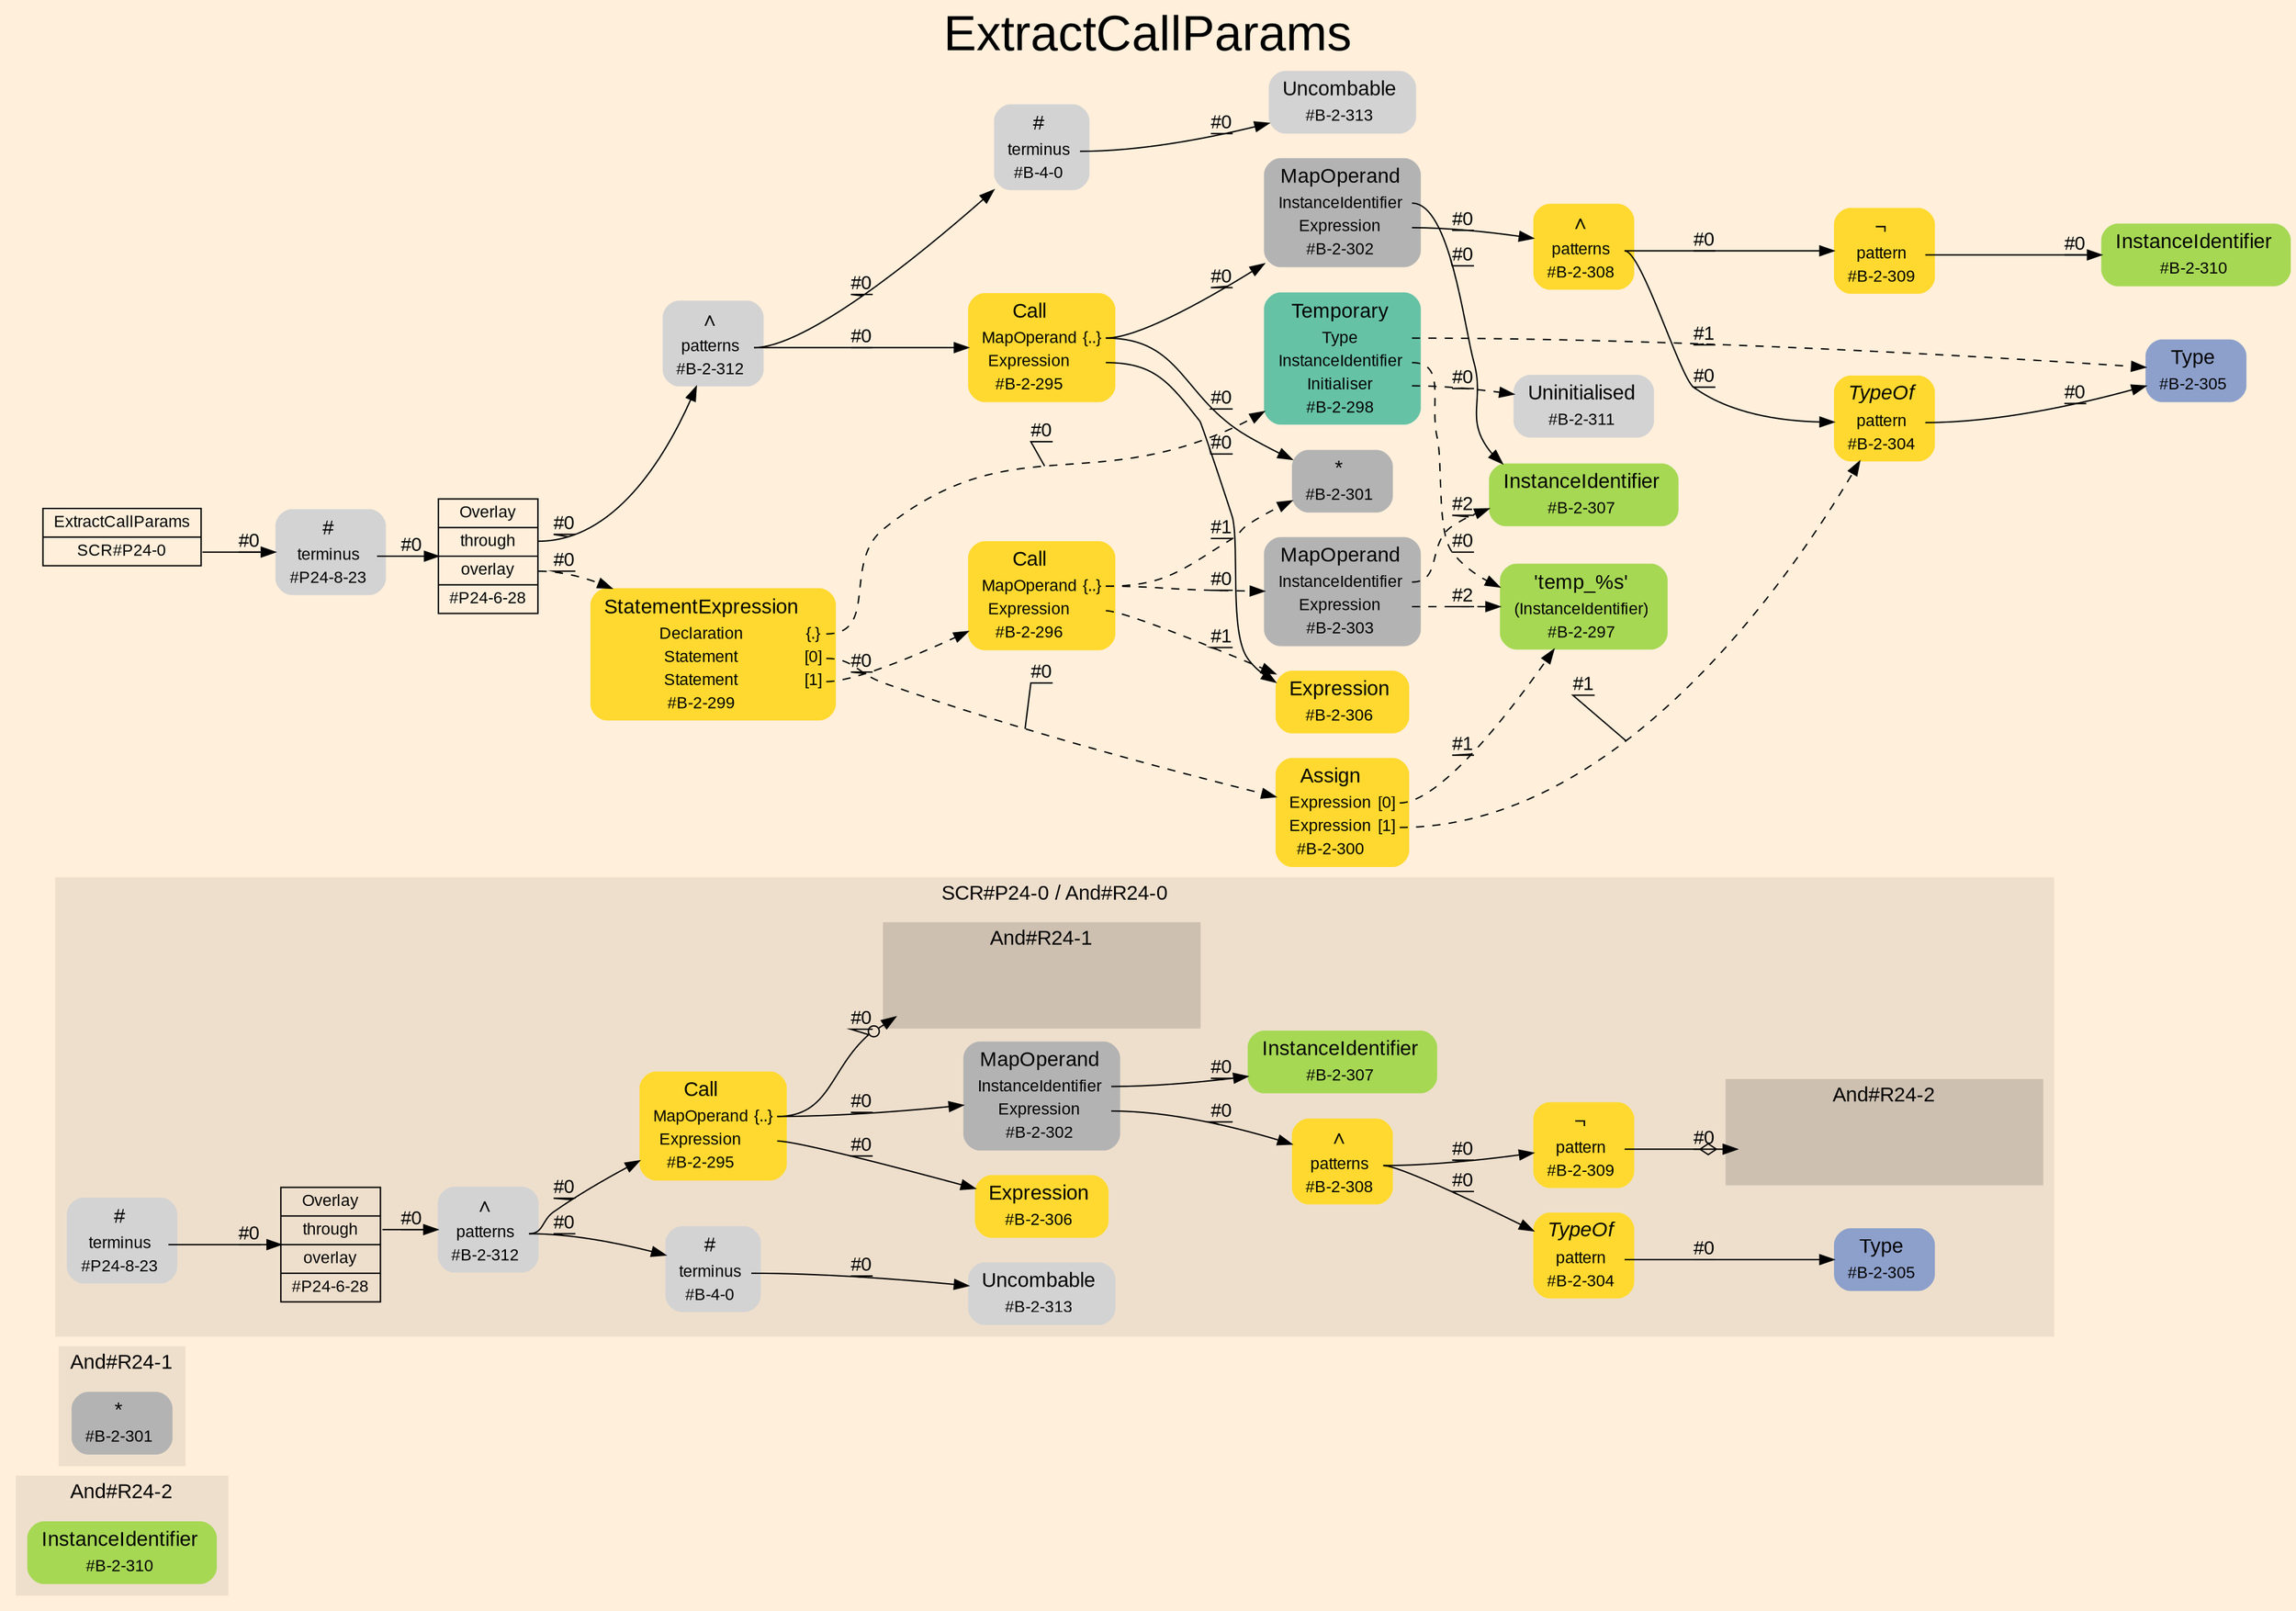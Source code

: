 digraph "ExtractCallParams" {
label = "ExtractCallParams"
labelloc = t
fontsize = "36"
graph [
    rankdir = "LR"
    ranksep = 0.3
    bgcolor = antiquewhite1
    color = black
    fontcolor = black
    fontname = "Arial"
];
node [
    fontname = "Arial"
];
edge [
    fontname = "Arial"
];

// -------------------- figure And#R24-2 --------------------
// -------- region And#R24-2 ----------
subgraph "clusterAnd#R24-2" {
    label = "And#R24-2"
    style = "filled"
    color = antiquewhite2
    fontsize = "15"
    "And#R24-2/#B-2-310" [
        // -------- block And#R24-2/#B-2-310 ----------
        shape = "plaintext"
        fillcolor = "/set28/5"
        label = <<TABLE BORDER="0" CELLBORDER="0" CELLSPACING="0">
         <TR><TD><FONT POINT-SIZE="15.0">InstanceIdentifier</FONT></TD><TD></TD></TR>
         <TR><TD>#B-2-310</TD><TD PORT="port0"></TD></TR>
        </TABLE>>
        style = "rounded,filled"
        fontsize = "12"
    ];
    
}


// -------------------- figure And#R24-1 --------------------
// -------- region And#R24-1 ----------
subgraph "clusterAnd#R24-1" {
    label = "And#R24-1"
    style = "filled"
    color = antiquewhite2
    fontsize = "15"
    "And#R24-1/#B-2-301" [
        // -------- block And#R24-1/#B-2-301 ----------
        shape = "plaintext"
        fillcolor = "/set28/8"
        label = <<TABLE BORDER="0" CELLBORDER="0" CELLSPACING="0">
         <TR><TD><FONT POINT-SIZE="15.0">*</FONT></TD><TD></TD></TR>
         <TR><TD>#B-2-301</TD><TD PORT="port0"></TD></TR>
        </TABLE>>
        style = "rounded,filled"
        fontsize = "12"
    ];
    
}


// -------------------- figure And#R24-0 --------------------
// -------- region And#R24-0 ----------
subgraph "clusterAnd#R24-0" {
    label = "SCR#P24-0 / And#R24-0"
    style = "filled"
    color = antiquewhite2
    fontsize = "15"
    "And#R24-0/#B-2-307" [
        // -------- block And#R24-0/#B-2-307 ----------
        shape = "plaintext"
        fillcolor = "/set28/5"
        label = <<TABLE BORDER="0" CELLBORDER="0" CELLSPACING="0">
         <TR><TD><FONT POINT-SIZE="15.0">InstanceIdentifier</FONT></TD><TD></TD></TR>
         <TR><TD>#B-2-307</TD><TD PORT="port0"></TD></TR>
        </TABLE>>
        style = "rounded,filled"
        fontsize = "12"
    ];
    
    "And#R24-0/#B-2-302" [
        // -------- block And#R24-0/#B-2-302 ----------
        shape = "plaintext"
        fillcolor = "/set28/8"
        label = <<TABLE BORDER="0" CELLBORDER="0" CELLSPACING="0">
         <TR><TD><FONT POINT-SIZE="15.0">MapOperand</FONT></TD><TD></TD></TR>
         <TR><TD>InstanceIdentifier</TD><TD PORT="port0"></TD></TR>
         <TR><TD>Expression</TD><TD PORT="port1"></TD></TR>
         <TR><TD>#B-2-302</TD><TD PORT="port2"></TD></TR>
        </TABLE>>
        style = "rounded,filled"
        fontsize = "12"
    ];
    
    "And#R24-0/#B-2-304" [
        // -------- block And#R24-0/#B-2-304 ----------
        shape = "plaintext"
        fillcolor = "/set28/6"
        label = <<TABLE BORDER="0" CELLBORDER="0" CELLSPACING="0">
         <TR><TD><FONT POINT-SIZE="15.0"><I>TypeOf</I></FONT></TD><TD></TD></TR>
         <TR><TD>pattern</TD><TD PORT="port0"></TD></TR>
         <TR><TD>#B-2-304</TD><TD PORT="port1"></TD></TR>
        </TABLE>>
        style = "rounded,filled"
        fontsize = "12"
    ];
    
    "And#R24-0/#B-2-309" [
        // -------- block And#R24-0/#B-2-309 ----------
        shape = "plaintext"
        fillcolor = "/set28/6"
        label = <<TABLE BORDER="0" CELLBORDER="0" CELLSPACING="0">
         <TR><TD><FONT POINT-SIZE="15.0">¬</FONT></TD><TD></TD></TR>
         <TR><TD>pattern</TD><TD PORT="port0"></TD></TR>
         <TR><TD>#B-2-309</TD><TD PORT="port1"></TD></TR>
        </TABLE>>
        style = "rounded,filled"
        fontsize = "12"
    ];
    
    "And#R24-0/#B-4-0" [
        // -------- block And#R24-0/#B-4-0 ----------
        shape = "plaintext"
        label = <<TABLE BORDER="0" CELLBORDER="0" CELLSPACING="0">
         <TR><TD><FONT POINT-SIZE="15.0">#</FONT></TD><TD></TD></TR>
         <TR><TD>terminus</TD><TD PORT="port0"></TD></TR>
         <TR><TD>#B-4-0</TD><TD PORT="port1"></TD></TR>
        </TABLE>>
        style = "rounded,filled"
        fontsize = "12"
    ];
    
    "And#R24-0/#B-2-306" [
        // -------- block And#R24-0/#B-2-306 ----------
        shape = "plaintext"
        fillcolor = "/set28/6"
        label = <<TABLE BORDER="0" CELLBORDER="0" CELLSPACING="0">
         <TR><TD><FONT POINT-SIZE="15.0">Expression</FONT></TD><TD></TD></TR>
         <TR><TD>#B-2-306</TD><TD PORT="port0"></TD></TR>
        </TABLE>>
        style = "rounded,filled"
        fontsize = "12"
    ];
    
    "And#R24-0/#B-2-305" [
        // -------- block And#R24-0/#B-2-305 ----------
        shape = "plaintext"
        fillcolor = "/set28/3"
        label = <<TABLE BORDER="0" CELLBORDER="0" CELLSPACING="0">
         <TR><TD><FONT POINT-SIZE="15.0">Type</FONT></TD><TD></TD></TR>
         <TR><TD>#B-2-305</TD><TD PORT="port0"></TD></TR>
        </TABLE>>
        style = "rounded,filled"
        fontsize = "12"
    ];
    
    "And#R24-0/#B-2-308" [
        // -------- block And#R24-0/#B-2-308 ----------
        shape = "plaintext"
        fillcolor = "/set28/6"
        label = <<TABLE BORDER="0" CELLBORDER="0" CELLSPACING="0">
         <TR><TD><FONT POINT-SIZE="15.0">∧</FONT></TD><TD></TD></TR>
         <TR><TD>patterns</TD><TD PORT="port0"></TD></TR>
         <TR><TD>#B-2-308</TD><TD PORT="port1"></TD></TR>
        </TABLE>>
        style = "rounded,filled"
        fontsize = "12"
    ];
    
    "And#R24-0/#P24-8-23" [
        // -------- block And#R24-0/#P24-8-23 ----------
        shape = "plaintext"
        label = <<TABLE BORDER="0" CELLBORDER="0" CELLSPACING="0">
         <TR><TD><FONT POINT-SIZE="15.0">#</FONT></TD><TD></TD></TR>
         <TR><TD>terminus</TD><TD PORT="port0"></TD></TR>
         <TR><TD>#P24-8-23</TD><TD PORT="port1"></TD></TR>
        </TABLE>>
        style = "rounded,filled"
        fontsize = "12"
    ];
    
    "And#R24-0/#B-2-313" [
        // -------- block And#R24-0/#B-2-313 ----------
        shape = "plaintext"
        label = <<TABLE BORDER="0" CELLBORDER="0" CELLSPACING="0">
         <TR><TD><FONT POINT-SIZE="15.0">Uncombable</FONT></TD><TD></TD></TR>
         <TR><TD>#B-2-313</TD><TD PORT="port0"></TD></TR>
        </TABLE>>
        style = "rounded,filled"
        fontsize = "12"
    ];
    
    "And#R24-0/#B-2-295" [
        // -------- block And#R24-0/#B-2-295 ----------
        shape = "plaintext"
        fillcolor = "/set28/6"
        label = <<TABLE BORDER="0" CELLBORDER="0" CELLSPACING="0">
         <TR><TD><FONT POINT-SIZE="15.0">Call</FONT></TD><TD></TD></TR>
         <TR><TD>MapOperand</TD><TD PORT="port0">{..}</TD></TR>
         <TR><TD>Expression</TD><TD PORT="port1"></TD></TR>
         <TR><TD>#B-2-295</TD><TD PORT="port2"></TD></TR>
        </TABLE>>
        style = "rounded,filled"
        fontsize = "12"
    ];
    
    "And#R24-0/#B-2-312" [
        // -------- block And#R24-0/#B-2-312 ----------
        shape = "plaintext"
        label = <<TABLE BORDER="0" CELLBORDER="0" CELLSPACING="0">
         <TR><TD><FONT POINT-SIZE="15.0">∧</FONT></TD><TD></TD></TR>
         <TR><TD>patterns</TD><TD PORT="port0"></TD></TR>
         <TR><TD>#B-2-312</TD><TD PORT="port1"></TD></TR>
        </TABLE>>
        style = "rounded,filled"
        fontsize = "12"
    ];
    
    "And#R24-0/#P24-6-28" [
        // -------- block And#R24-0/#P24-6-28 ----------
        shape = "record"
        fillcolor = antiquewhite2
        label = "<fixed> Overlay | <port0> through | <port1> overlay | <port2> #P24-6-28"
        style = "filled"
        fontsize = "12"
        color = black
        fontcolor = black
    ];
    
    // -------- region And#R24-0/And#R24-1 ----------
    subgraph "clusterAnd#R24-0/And#R24-1" {
        label = "And#R24-1"
        style = "filled"
        color = antiquewhite3
        fontsize = "15"
        "And#R24-0/And#R24-1/#B-2-301" [
            // -------- block And#R24-0/And#R24-1/#B-2-301 ----------
            shape = none
            fillcolor = "/set28/8"
            style = "invisible"
        ];
        
    }
    
    // -------- region And#R24-0/And#R24-2 ----------
    subgraph "clusterAnd#R24-0/And#R24-2" {
        label = "And#R24-2"
        style = "filled"
        color = antiquewhite3
        fontsize = "15"
        "And#R24-0/And#R24-2/#B-2-310" [
            // -------- block And#R24-0/And#R24-2/#B-2-310 ----------
            shape = none
            fillcolor = "/set28/5"
            style = "invisible"
        ];
        
    }
    
}

"And#R24-0/#B-2-302":port0 -> "And#R24-0/#B-2-307" [
    label = "#0"
    decorate = true
    color = black
    fontcolor = black
];

"And#R24-0/#B-2-302":port1 -> "And#R24-0/#B-2-308" [
    label = "#0"
    decorate = true
    color = black
    fontcolor = black
];

"And#R24-0/#B-2-304":port0 -> "And#R24-0/#B-2-305" [
    label = "#0"
    decorate = true
    color = black
    fontcolor = black
];

"And#R24-0/#B-2-309":port0 -> "And#R24-0/And#R24-2/#B-2-310" [
    arrowhead="normalnoneodiamond"
    label = "#0"
    decorate = true
    color = black
    fontcolor = black
];

"And#R24-0/#B-4-0":port0 -> "And#R24-0/#B-2-313" [
    label = "#0"
    decorate = true
    color = black
    fontcolor = black
];

"And#R24-0/#B-2-308":port0 -> "And#R24-0/#B-2-304" [
    label = "#0"
    decorate = true
    color = black
    fontcolor = black
];

"And#R24-0/#B-2-308":port0 -> "And#R24-0/#B-2-309" [
    label = "#0"
    decorate = true
    color = black
    fontcolor = black
];

"And#R24-0/#P24-8-23":port0 -> "And#R24-0/#P24-6-28" [
    label = "#0"
    decorate = true
    color = black
    fontcolor = black
];

"And#R24-0/#B-2-295":port0 -> "And#R24-0/And#R24-1/#B-2-301" [
    arrowhead="normalnoneodot"
    label = "#0"
    decorate = true
    color = black
    fontcolor = black
];

"And#R24-0/#B-2-295":port0 -> "And#R24-0/#B-2-302" [
    label = "#0"
    decorate = true
    color = black
    fontcolor = black
];

"And#R24-0/#B-2-295":port1 -> "And#R24-0/#B-2-306" [
    label = "#0"
    decorate = true
    color = black
    fontcolor = black
];

"And#R24-0/#B-2-312":port0 -> "And#R24-0/#B-2-295" [
    label = "#0"
    decorate = true
    color = black
    fontcolor = black
];

"And#R24-0/#B-2-312":port0 -> "And#R24-0/#B-4-0" [
    label = "#0"
    decorate = true
    color = black
    fontcolor = black
];

"And#R24-0/#P24-6-28":port0 -> "And#R24-0/#B-2-312" [
    label = "#0"
    decorate = true
    color = black
    fontcolor = black
];


// -------------------- transformation figure --------------------
"CR#P24-0" [
    // -------- block CR#P24-0 ----------
    shape = "record"
    fillcolor = antiquewhite1
    label = "<fixed> ExtractCallParams | <port0> SCR#P24-0"
    style = "filled"
    fontsize = "12"
    color = black
    fontcolor = black
];

"#P24-8-23" [
    // -------- block #P24-8-23 ----------
    shape = "plaintext"
    label = <<TABLE BORDER="0" CELLBORDER="0" CELLSPACING="0">
     <TR><TD><FONT POINT-SIZE="15.0">#</FONT></TD><TD></TD></TR>
     <TR><TD>terminus</TD><TD PORT="port0"></TD></TR>
     <TR><TD>#P24-8-23</TD><TD PORT="port1"></TD></TR>
    </TABLE>>
    style = "rounded,filled"
    fontsize = "12"
];

"#P24-6-28" [
    // -------- block #P24-6-28 ----------
    shape = "record"
    fillcolor = antiquewhite1
    label = "<fixed> Overlay | <port0> through | <port1> overlay | <port2> #P24-6-28"
    style = "filled"
    fontsize = "12"
    color = black
    fontcolor = black
];

"#B-2-312" [
    // -------- block #B-2-312 ----------
    shape = "plaintext"
    label = <<TABLE BORDER="0" CELLBORDER="0" CELLSPACING="0">
     <TR><TD><FONT POINT-SIZE="15.0">∧</FONT></TD><TD></TD></TR>
     <TR><TD>patterns</TD><TD PORT="port0"></TD></TR>
     <TR><TD>#B-2-312</TD><TD PORT="port1"></TD></TR>
    </TABLE>>
    style = "rounded,filled"
    fontsize = "12"
];

"#B-2-295" [
    // -------- block #B-2-295 ----------
    shape = "plaintext"
    fillcolor = "/set28/6"
    label = <<TABLE BORDER="0" CELLBORDER="0" CELLSPACING="0">
     <TR><TD><FONT POINT-SIZE="15.0">Call</FONT></TD><TD></TD></TR>
     <TR><TD>MapOperand</TD><TD PORT="port0">{..}</TD></TR>
     <TR><TD>Expression</TD><TD PORT="port1"></TD></TR>
     <TR><TD>#B-2-295</TD><TD PORT="port2"></TD></TR>
    </TABLE>>
    style = "rounded,filled"
    fontsize = "12"
];

"#B-2-301" [
    // -------- block #B-2-301 ----------
    shape = "plaintext"
    fillcolor = "/set28/8"
    label = <<TABLE BORDER="0" CELLBORDER="0" CELLSPACING="0">
     <TR><TD><FONT POINT-SIZE="15.0">*</FONT></TD><TD></TD></TR>
     <TR><TD>#B-2-301</TD><TD PORT="port0"></TD></TR>
    </TABLE>>
    style = "rounded,filled"
    fontsize = "12"
];

"#B-2-302" [
    // -------- block #B-2-302 ----------
    shape = "plaintext"
    fillcolor = "/set28/8"
    label = <<TABLE BORDER="0" CELLBORDER="0" CELLSPACING="0">
     <TR><TD><FONT POINT-SIZE="15.0">MapOperand</FONT></TD><TD></TD></TR>
     <TR><TD>InstanceIdentifier</TD><TD PORT="port0"></TD></TR>
     <TR><TD>Expression</TD><TD PORT="port1"></TD></TR>
     <TR><TD>#B-2-302</TD><TD PORT="port2"></TD></TR>
    </TABLE>>
    style = "rounded,filled"
    fontsize = "12"
];

"#B-2-307" [
    // -------- block #B-2-307 ----------
    shape = "plaintext"
    fillcolor = "/set28/5"
    label = <<TABLE BORDER="0" CELLBORDER="0" CELLSPACING="0">
     <TR><TD><FONT POINT-SIZE="15.0">InstanceIdentifier</FONT></TD><TD></TD></TR>
     <TR><TD>#B-2-307</TD><TD PORT="port0"></TD></TR>
    </TABLE>>
    style = "rounded,filled"
    fontsize = "12"
];

"#B-2-308" [
    // -------- block #B-2-308 ----------
    shape = "plaintext"
    fillcolor = "/set28/6"
    label = <<TABLE BORDER="0" CELLBORDER="0" CELLSPACING="0">
     <TR><TD><FONT POINT-SIZE="15.0">∧</FONT></TD><TD></TD></TR>
     <TR><TD>patterns</TD><TD PORT="port0"></TD></TR>
     <TR><TD>#B-2-308</TD><TD PORT="port1"></TD></TR>
    </TABLE>>
    style = "rounded,filled"
    fontsize = "12"
];

"#B-2-304" [
    // -------- block #B-2-304 ----------
    shape = "plaintext"
    fillcolor = "/set28/6"
    label = <<TABLE BORDER="0" CELLBORDER="0" CELLSPACING="0">
     <TR><TD><FONT POINT-SIZE="15.0"><I>TypeOf</I></FONT></TD><TD></TD></TR>
     <TR><TD>pattern</TD><TD PORT="port0"></TD></TR>
     <TR><TD>#B-2-304</TD><TD PORT="port1"></TD></TR>
    </TABLE>>
    style = "rounded,filled"
    fontsize = "12"
];

"#B-2-305" [
    // -------- block #B-2-305 ----------
    shape = "plaintext"
    fillcolor = "/set28/3"
    label = <<TABLE BORDER="0" CELLBORDER="0" CELLSPACING="0">
     <TR><TD><FONT POINT-SIZE="15.0">Type</FONT></TD><TD></TD></TR>
     <TR><TD>#B-2-305</TD><TD PORT="port0"></TD></TR>
    </TABLE>>
    style = "rounded,filled"
    fontsize = "12"
];

"#B-2-309" [
    // -------- block #B-2-309 ----------
    shape = "plaintext"
    fillcolor = "/set28/6"
    label = <<TABLE BORDER="0" CELLBORDER="0" CELLSPACING="0">
     <TR><TD><FONT POINT-SIZE="15.0">¬</FONT></TD><TD></TD></TR>
     <TR><TD>pattern</TD><TD PORT="port0"></TD></TR>
     <TR><TD>#B-2-309</TD><TD PORT="port1"></TD></TR>
    </TABLE>>
    style = "rounded,filled"
    fontsize = "12"
];

"#B-2-310" [
    // -------- block #B-2-310 ----------
    shape = "plaintext"
    fillcolor = "/set28/5"
    label = <<TABLE BORDER="0" CELLBORDER="0" CELLSPACING="0">
     <TR><TD><FONT POINT-SIZE="15.0">InstanceIdentifier</FONT></TD><TD></TD></TR>
     <TR><TD>#B-2-310</TD><TD PORT="port0"></TD></TR>
    </TABLE>>
    style = "rounded,filled"
    fontsize = "12"
];

"#B-2-306" [
    // -------- block #B-2-306 ----------
    shape = "plaintext"
    fillcolor = "/set28/6"
    label = <<TABLE BORDER="0" CELLBORDER="0" CELLSPACING="0">
     <TR><TD><FONT POINT-SIZE="15.0">Expression</FONT></TD><TD></TD></TR>
     <TR><TD>#B-2-306</TD><TD PORT="port0"></TD></TR>
    </TABLE>>
    style = "rounded,filled"
    fontsize = "12"
];

"#B-4-0" [
    // -------- block #B-4-0 ----------
    shape = "plaintext"
    label = <<TABLE BORDER="0" CELLBORDER="0" CELLSPACING="0">
     <TR><TD><FONT POINT-SIZE="15.0">#</FONT></TD><TD></TD></TR>
     <TR><TD>terminus</TD><TD PORT="port0"></TD></TR>
     <TR><TD>#B-4-0</TD><TD PORT="port1"></TD></TR>
    </TABLE>>
    style = "rounded,filled"
    fontsize = "12"
];

"#B-2-313" [
    // -------- block #B-2-313 ----------
    shape = "plaintext"
    label = <<TABLE BORDER="0" CELLBORDER="0" CELLSPACING="0">
     <TR><TD><FONT POINT-SIZE="15.0">Uncombable</FONT></TD><TD></TD></TR>
     <TR><TD>#B-2-313</TD><TD PORT="port0"></TD></TR>
    </TABLE>>
    style = "rounded,filled"
    fontsize = "12"
];

"#B-2-299" [
    // -------- block #B-2-299 ----------
    shape = "plaintext"
    fillcolor = "/set28/6"
    label = <<TABLE BORDER="0" CELLBORDER="0" CELLSPACING="0">
     <TR><TD><FONT POINT-SIZE="15.0">StatementExpression</FONT></TD><TD></TD></TR>
     <TR><TD>Declaration</TD><TD PORT="port0">{.}</TD></TR>
     <TR><TD>Statement</TD><TD PORT="port1">[0]</TD></TR>
     <TR><TD>Statement</TD><TD PORT="port2">[1]</TD></TR>
     <TR><TD>#B-2-299</TD><TD PORT="port3"></TD></TR>
    </TABLE>>
    style = "rounded,filled"
    fontsize = "12"
];

"#B-2-298" [
    // -------- block #B-2-298 ----------
    shape = "plaintext"
    fillcolor = "/set28/1"
    label = <<TABLE BORDER="0" CELLBORDER="0" CELLSPACING="0">
     <TR><TD><FONT POINT-SIZE="15.0">Temporary</FONT></TD><TD></TD></TR>
     <TR><TD>Type</TD><TD PORT="port0"></TD></TR>
     <TR><TD>InstanceIdentifier</TD><TD PORT="port1"></TD></TR>
     <TR><TD>Initialiser</TD><TD PORT="port2"></TD></TR>
     <TR><TD>#B-2-298</TD><TD PORT="port3"></TD></TR>
    </TABLE>>
    style = "rounded,filled"
    fontsize = "12"
];

"#B-2-297" [
    // -------- block #B-2-297 ----------
    shape = "plaintext"
    fillcolor = "/set28/5"
    label = <<TABLE BORDER="0" CELLBORDER="0" CELLSPACING="0">
     <TR><TD><FONT POINT-SIZE="15.0">'temp_%s'</FONT></TD><TD></TD></TR>
     <TR><TD>(InstanceIdentifier)</TD><TD PORT="port0"></TD></TR>
     <TR><TD>#B-2-297</TD><TD PORT="port1"></TD></TR>
    </TABLE>>
    style = "rounded,filled"
    fontsize = "12"
];

"#B-2-311" [
    // -------- block #B-2-311 ----------
    shape = "plaintext"
    label = <<TABLE BORDER="0" CELLBORDER="0" CELLSPACING="0">
     <TR><TD><FONT POINT-SIZE="15.0">Uninitialised</FONT></TD><TD></TD></TR>
     <TR><TD>#B-2-311</TD><TD PORT="port0"></TD></TR>
    </TABLE>>
    style = "rounded,filled"
    fontsize = "12"
];

"#B-2-300" [
    // -------- block #B-2-300 ----------
    shape = "plaintext"
    fillcolor = "/set28/6"
    label = <<TABLE BORDER="0" CELLBORDER="0" CELLSPACING="0">
     <TR><TD><FONT POINT-SIZE="15.0">Assign</FONT></TD><TD></TD></TR>
     <TR><TD>Expression</TD><TD PORT="port0">[0]</TD></TR>
     <TR><TD>Expression</TD><TD PORT="port1">[1]</TD></TR>
     <TR><TD>#B-2-300</TD><TD PORT="port2"></TD></TR>
    </TABLE>>
    style = "rounded,filled"
    fontsize = "12"
];

"#B-2-296" [
    // -------- block #B-2-296 ----------
    shape = "plaintext"
    fillcolor = "/set28/6"
    label = <<TABLE BORDER="0" CELLBORDER="0" CELLSPACING="0">
     <TR><TD><FONT POINT-SIZE="15.0">Call</FONT></TD><TD></TD></TR>
     <TR><TD>MapOperand</TD><TD PORT="port0">{..}</TD></TR>
     <TR><TD>Expression</TD><TD PORT="port1"></TD></TR>
     <TR><TD>#B-2-296</TD><TD PORT="port2"></TD></TR>
    </TABLE>>
    style = "rounded,filled"
    fontsize = "12"
];

"#B-2-303" [
    // -------- block #B-2-303 ----------
    shape = "plaintext"
    fillcolor = "/set28/8"
    label = <<TABLE BORDER="0" CELLBORDER="0" CELLSPACING="0">
     <TR><TD><FONT POINT-SIZE="15.0">MapOperand</FONT></TD><TD></TD></TR>
     <TR><TD>InstanceIdentifier</TD><TD PORT="port0"></TD></TR>
     <TR><TD>Expression</TD><TD PORT="port1"></TD></TR>
     <TR><TD>#B-2-303</TD><TD PORT="port2"></TD></TR>
    </TABLE>>
    style = "rounded,filled"
    fontsize = "12"
];

"CR#P24-0":port0 -> "#P24-8-23" [
    label = "#0"
    decorate = true
    color = black
    fontcolor = black
];

"#P24-8-23":port0 -> "#P24-6-28" [
    label = "#0"
    decorate = true
    color = black
    fontcolor = black
];

"#P24-6-28":port0 -> "#B-2-312" [
    label = "#0"
    decorate = true
    color = black
    fontcolor = black
];

"#P24-6-28":port1 -> "#B-2-299" [
    style="dashed"
    label = "#0"
    decorate = true
    color = black
    fontcolor = black
];

"#B-2-312":port0 -> "#B-2-295" [
    label = "#0"
    decorate = true
    color = black
    fontcolor = black
];

"#B-2-312":port0 -> "#B-4-0" [
    label = "#0"
    decorate = true
    color = black
    fontcolor = black
];

"#B-2-295":port0 -> "#B-2-301" [
    label = "#0"
    decorate = true
    color = black
    fontcolor = black
];

"#B-2-295":port0 -> "#B-2-302" [
    label = "#0"
    decorate = true
    color = black
    fontcolor = black
];

"#B-2-295":port1 -> "#B-2-306" [
    label = "#0"
    decorate = true
    color = black
    fontcolor = black
];

"#B-2-302":port0 -> "#B-2-307" [
    label = "#0"
    decorate = true
    color = black
    fontcolor = black
];

"#B-2-302":port1 -> "#B-2-308" [
    label = "#0"
    decorate = true
    color = black
    fontcolor = black
];

"#B-2-308":port0 -> "#B-2-304" [
    label = "#0"
    decorate = true
    color = black
    fontcolor = black
];

"#B-2-308":port0 -> "#B-2-309" [
    label = "#0"
    decorate = true
    color = black
    fontcolor = black
];

"#B-2-304":port0 -> "#B-2-305" [
    label = "#0"
    decorate = true
    color = black
    fontcolor = black
];

"#B-2-309":port0 -> "#B-2-310" [
    label = "#0"
    decorate = true
    color = black
    fontcolor = black
];

"#B-4-0":port0 -> "#B-2-313" [
    label = "#0"
    decorate = true
    color = black
    fontcolor = black
];

"#B-2-299":port0 -> "#B-2-298" [
    style="dashed"
    label = "#0"
    decorate = true
    color = black
    fontcolor = black
];

"#B-2-299":port1 -> "#B-2-300" [
    style="dashed"
    label = "#0"
    decorate = true
    color = black
    fontcolor = black
];

"#B-2-299":port2 -> "#B-2-296" [
    style="dashed"
    label = "#0"
    decorate = true
    color = black
    fontcolor = black
];

"#B-2-298":port0 -> "#B-2-305" [
    style="dashed"
    label = "#1"
    decorate = true
    color = black
    fontcolor = black
];

"#B-2-298":port1 -> "#B-2-297" [
    style="dashed"
    label = "#0"
    decorate = true
    color = black
    fontcolor = black
];

"#B-2-298":port2 -> "#B-2-311" [
    style="dashed"
    label = "#0"
    decorate = true
    color = black
    fontcolor = black
];

"#B-2-300":port0 -> "#B-2-297" [
    style="dashed"
    label = "#1"
    decorate = true
    color = black
    fontcolor = black
];

"#B-2-300":port1 -> "#B-2-304" [
    style="dashed"
    label = "#1"
    decorate = true
    color = black
    fontcolor = black
];

"#B-2-296":port0 -> "#B-2-301" [
    style="dashed"
    label = "#1"
    decorate = true
    color = black
    fontcolor = black
];

"#B-2-296":port0 -> "#B-2-303" [
    style="dashed"
    label = "#0"
    decorate = true
    color = black
    fontcolor = black
];

"#B-2-296":port1 -> "#B-2-306" [
    style="dashed"
    label = "#1"
    decorate = true
    color = black
    fontcolor = black
];

"#B-2-303":port0 -> "#B-2-307" [
    style="dashed"
    label = "#2"
    decorate = true
    color = black
    fontcolor = black
];

"#B-2-303":port1 -> "#B-2-297" [
    style="dashed"
    label = "#2"
    decorate = true
    color = black
    fontcolor = black
];


}
